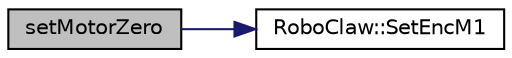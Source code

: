 digraph "setMotorZero"
{
 // LATEX_PDF_SIZE
  edge [fontname="Helvetica",fontsize="10",labelfontname="Helvetica",labelfontsize="10"];
  node [fontname="Helvetica",fontsize="10",shape=record];
  rankdir="LR";
  Node1 [label="setMotorZero",height=0.2,width=0.4,color="black", fillcolor="grey75", style="filled", fontcolor="black",tooltip=" "];
  Node1 -> Node2 [color="midnightblue",fontsize="10",style="solid",fontname="Helvetica"];
  Node2 [label="RoboClaw::SetEncM1",height=0.2,width=0.4,color="black", fillcolor="white", style="filled",URL="$class_robo_claw.html#a479108706e62b8edef9b176ace0e0dfe",tooltip=" "];
}
